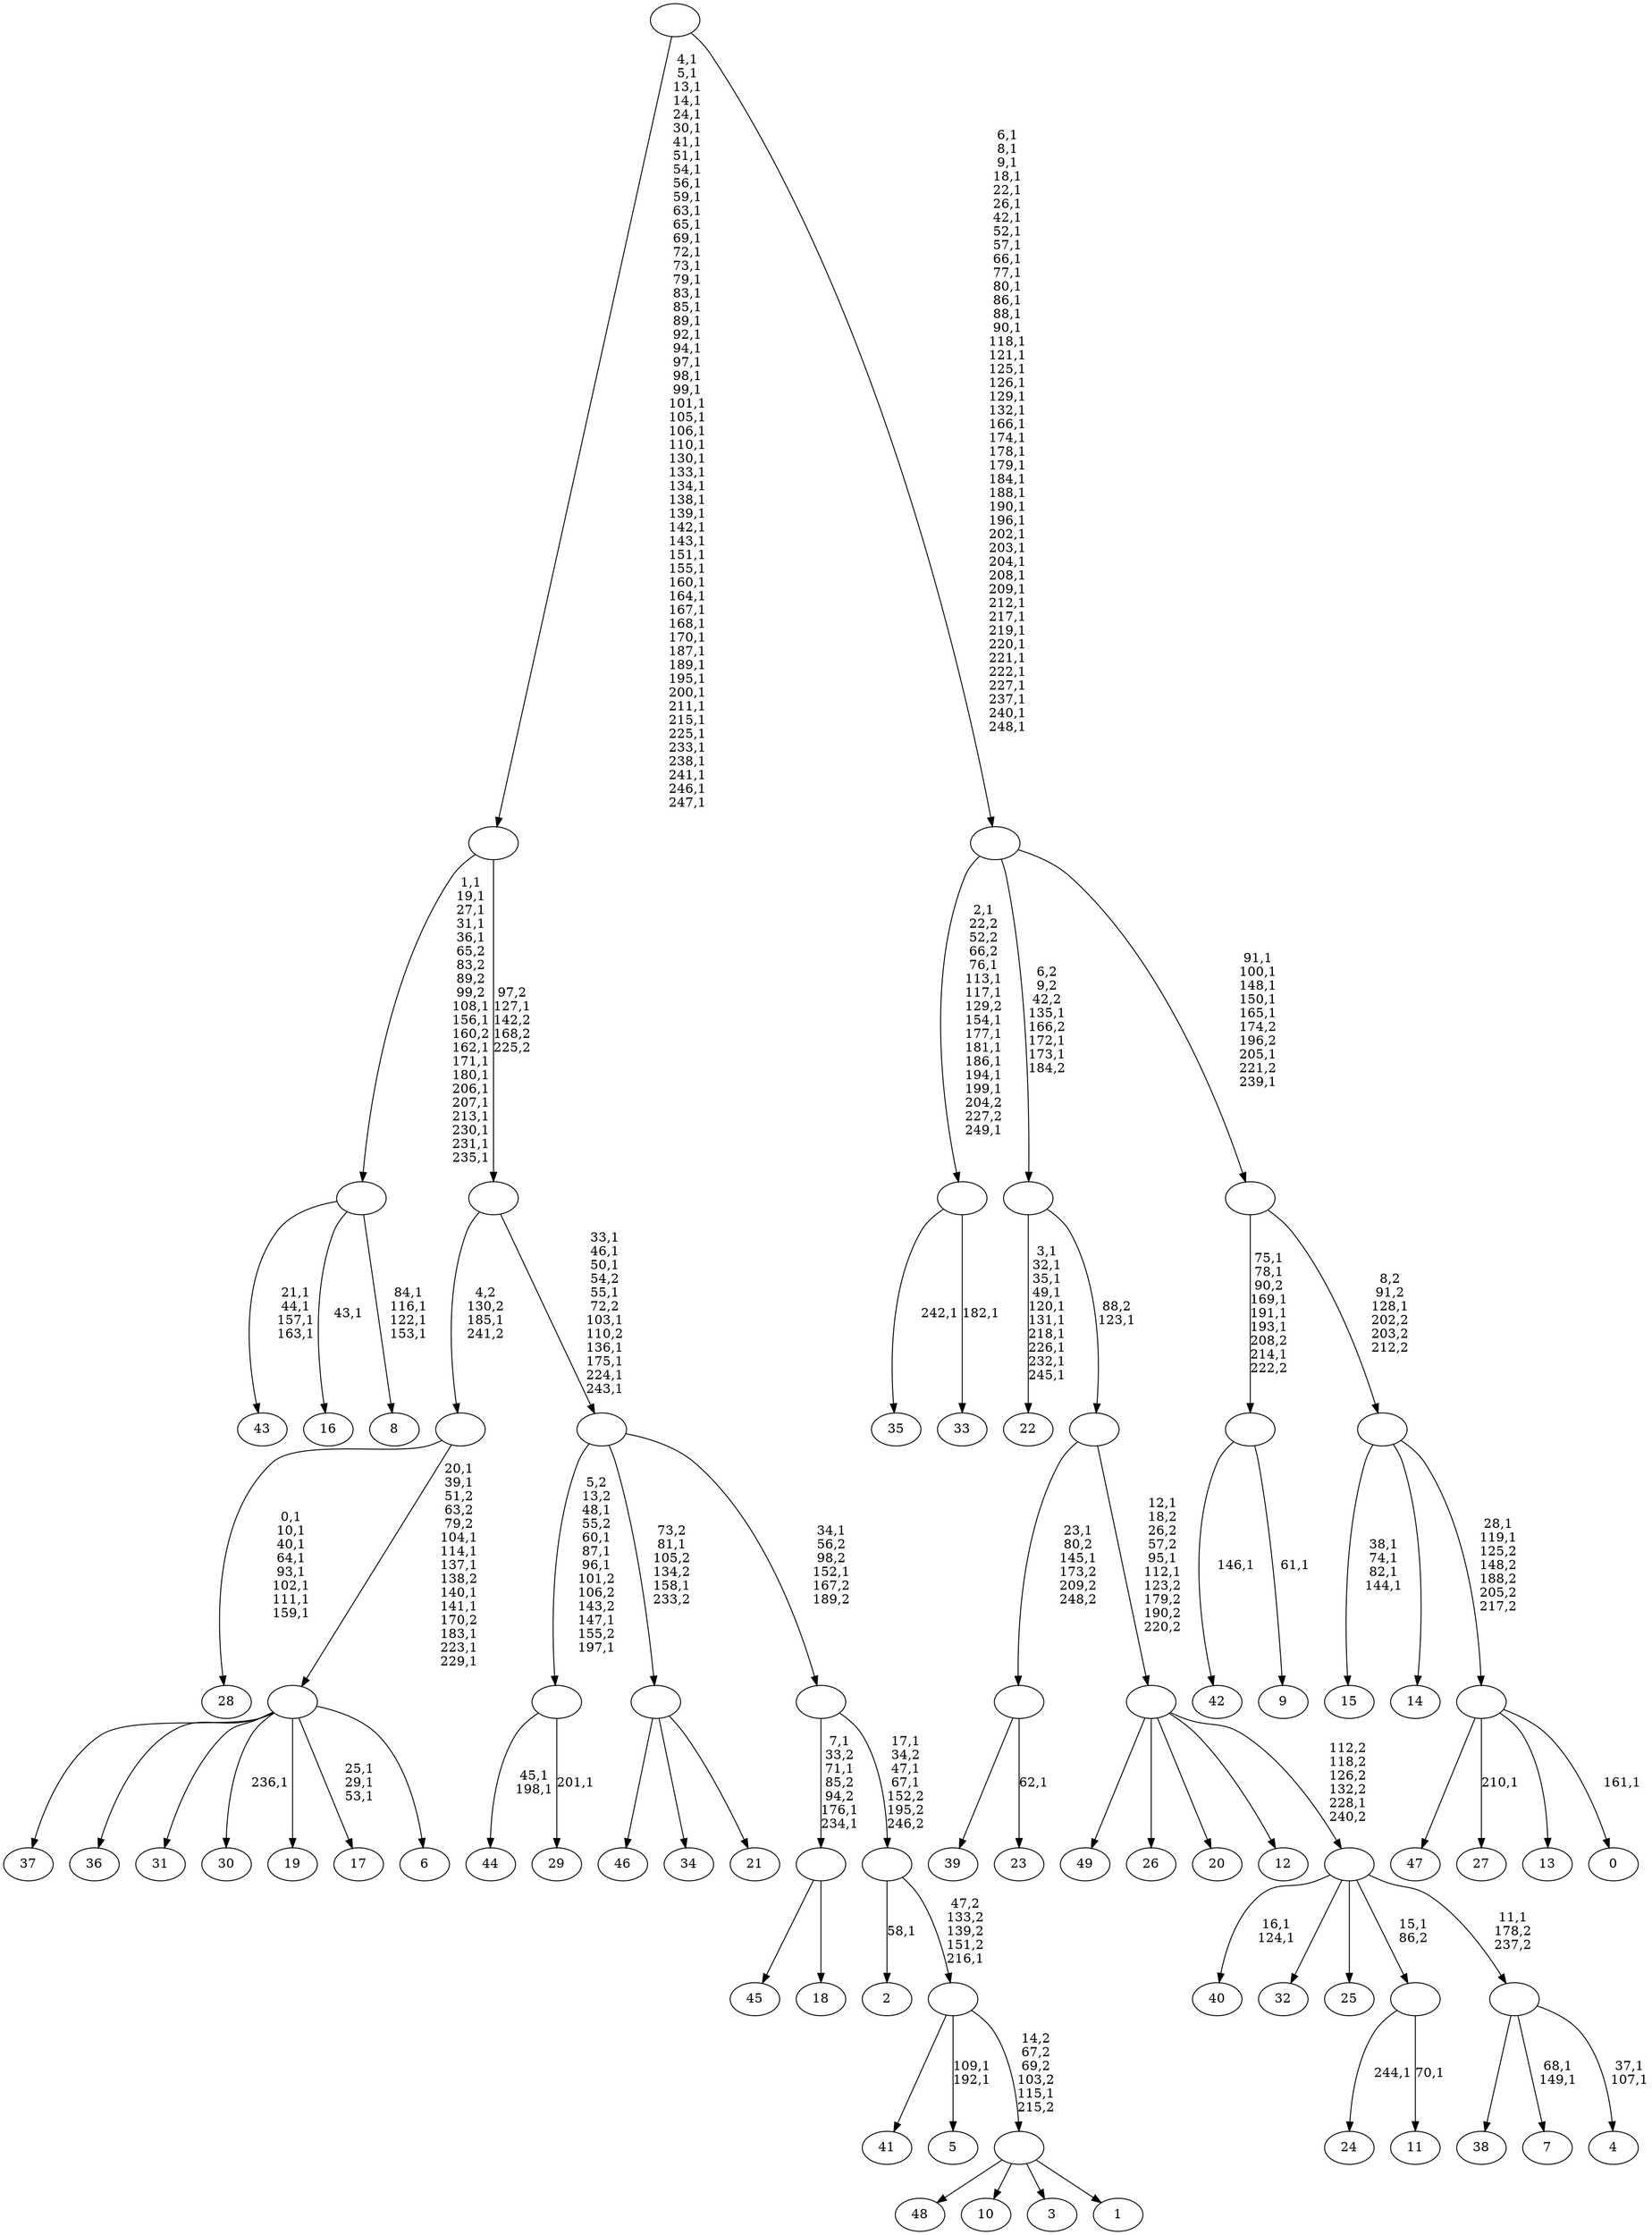 digraph T {
	300 [label="49"]
	299 [label="48"]
	298 [label="47"]
	297 [label="46"]
	296 [label="45"]
	295 [label="44"]
	292 [label="43"]
	287 [label="42"]
	285 [label="41"]
	284 [label="40"]
	281 [label="39"]
	280 [label="38"]
	279 [label="37"]
	278 [label="36"]
	277 [label="35"]
	275 [label="34"]
	274 [label="33"]
	272 [label=""]
	261 [label="32"]
	260 [label="31"]
	259 [label="30"]
	257 [label="29"]
	255 [label=""]
	249 [label="28"]
	240 [label="27"]
	238 [label="26"]
	237 [label="25"]
	236 [label="24"]
	234 [label="23"]
	232 [label=""]
	230 [label="22"]
	219 [label="21"]
	218 [label=""]
	216 [label="20"]
	215 [label="19"]
	214 [label="18"]
	213 [label=""]
	209 [label="17"]
	205 [label="16"]
	203 [label="15"]
	198 [label="14"]
	197 [label="13"]
	196 [label="12"]
	195 [label="11"]
	193 [label=""]
	192 [label="10"]
	191 [label="9"]
	189 [label=""]
	183 [label="8"]
	178 [label=""]
	162 [label="7"]
	159 [label="6"]
	158 [label=""]
	148 [label=""]
	147 [label="5"]
	144 [label="4"]
	141 [label=""]
	140 [label=""]
	139 [label=""]
	136 [label=""]
	135 [label=""]
	132 [label="3"]
	131 [label="2"]
	129 [label="1"]
	128 [label=""]
	127 [label=""]
	126 [label=""]
	123 [label=""]
	121 [label=""]
	112 [label=""]
	111 [label=""]
	56 [label="0"]
	54 [label=""]
	52 [label=""]
	51 [label=""]
	44 [label=""]
	0 [label=""]
	272 -> 274 [label="182,1"]
	272 -> 277 [label="242,1"]
	255 -> 257 [label="201,1"]
	255 -> 295 [label="45,1\n198,1"]
	232 -> 234 [label="62,1"]
	232 -> 281 [label=""]
	218 -> 297 [label=""]
	218 -> 275 [label=""]
	218 -> 219 [label=""]
	213 -> 296 [label=""]
	213 -> 214 [label=""]
	193 -> 195 [label="70,1"]
	193 -> 236 [label="244,1"]
	189 -> 191 [label="61,1"]
	189 -> 287 [label="146,1"]
	178 -> 183 [label="84,1\n116,1\n122,1\n153,1"]
	178 -> 205 [label="43,1"]
	178 -> 292 [label="21,1\n44,1\n157,1\n163,1"]
	158 -> 209 [label="25,1\n29,1\n53,1"]
	158 -> 259 [label="236,1"]
	158 -> 279 [label=""]
	158 -> 278 [label=""]
	158 -> 260 [label=""]
	158 -> 215 [label=""]
	158 -> 159 [label=""]
	148 -> 158 [label="20,1\n39,1\n51,2\n63,2\n79,2\n104,1\n114,1\n137,1\n138,2\n140,1\n141,1\n170,2\n183,1\n223,1\n229,1"]
	148 -> 249 [label="0,1\n10,1\n40,1\n64,1\n93,1\n102,1\n111,1\n159,1"]
	141 -> 144 [label="37,1\n107,1"]
	141 -> 162 [label="68,1\n149,1"]
	141 -> 280 [label=""]
	140 -> 284 [label="16,1\n124,1"]
	140 -> 261 [label=""]
	140 -> 237 [label=""]
	140 -> 193 [label="15,1\n86,2"]
	140 -> 141 [label="11,1\n178,2\n237,2"]
	139 -> 300 [label=""]
	139 -> 238 [label=""]
	139 -> 216 [label=""]
	139 -> 196 [label=""]
	139 -> 140 [label="112,2\n118,2\n126,2\n132,2\n228,1\n240,2"]
	136 -> 139 [label="12,1\n18,2\n26,2\n57,2\n95,1\n112,1\n123,2\n179,2\n190,2\n220,2"]
	136 -> 232 [label="23,1\n80,2\n145,1\n173,2\n209,2\n248,2"]
	135 -> 230 [label="3,1\n32,1\n35,1\n49,1\n120,1\n131,1\n218,1\n226,1\n232,1\n245,1"]
	135 -> 136 [label="88,2\n123,1"]
	128 -> 299 [label=""]
	128 -> 192 [label=""]
	128 -> 132 [label=""]
	128 -> 129 [label=""]
	127 -> 147 [label="109,1\n192,1"]
	127 -> 285 [label=""]
	127 -> 128 [label="14,2\n67,2\n69,2\n103,2\n115,1\n215,2"]
	126 -> 131 [label="58,1"]
	126 -> 127 [label="47,2\n133,2\n139,2\n151,2\n216,1"]
	123 -> 126 [label="17,1\n34,2\n47,1\n67,1\n152,2\n195,2\n246,2"]
	123 -> 213 [label="7,1\n33,2\n71,1\n85,2\n94,2\n176,1\n234,1"]
	121 -> 123 [label="34,1\n56,2\n98,2\n152,1\n167,2\n189,2"]
	121 -> 218 [label="73,2\n81,1\n105,2\n134,2\n158,1\n233,2"]
	121 -> 255 [label="5,2\n13,2\n48,1\n55,2\n60,1\n87,1\n96,1\n101,2\n106,2\n143,2\n147,1\n155,2\n197,1"]
	112 -> 121 [label="33,1\n46,1\n50,1\n54,2\n55,1\n72,2\n103,1\n110,2\n136,1\n175,1\n224,1\n243,1"]
	112 -> 148 [label="4,2\n130,2\n185,1\n241,2"]
	111 -> 178 [label="1,1\n19,1\n27,1\n31,1\n36,1\n65,2\n83,2\n89,2\n99,2\n108,1\n156,1\n160,2\n162,1\n171,1\n180,1\n206,1\n207,1\n213,1\n230,1\n231,1\n235,1"]
	111 -> 112 [label="97,2\n127,1\n142,2\n168,2\n225,2"]
	54 -> 56 [label="161,1"]
	54 -> 240 [label="210,1"]
	54 -> 298 [label=""]
	54 -> 197 [label=""]
	52 -> 54 [label="28,1\n119,1\n125,2\n148,2\n188,2\n205,2\n217,2"]
	52 -> 203 [label="38,1\n74,1\n82,1\n144,1"]
	52 -> 198 [label=""]
	51 -> 189 [label="75,1\n78,1\n90,2\n169,1\n191,1\n193,1\n208,2\n214,1\n222,2"]
	51 -> 52 [label="8,2\n91,2\n128,1\n202,2\n203,2\n212,2"]
	44 -> 51 [label="91,1\n100,1\n148,1\n150,1\n165,1\n174,2\n196,2\n205,1\n221,2\n239,1"]
	44 -> 135 [label="6,2\n9,2\n42,2\n135,1\n166,2\n172,1\n173,1\n184,2"]
	44 -> 272 [label="2,1\n22,2\n52,2\n66,2\n76,1\n113,1\n117,1\n129,2\n154,1\n177,1\n181,1\n186,1\n194,1\n199,1\n204,2\n227,2\n249,1"]
	0 -> 44 [label="6,1\n8,1\n9,1\n18,1\n22,1\n26,1\n42,1\n52,1\n57,1\n66,1\n77,1\n80,1\n86,1\n88,1\n90,1\n118,1\n121,1\n125,1\n126,1\n129,1\n132,1\n166,1\n174,1\n178,1\n179,1\n184,1\n188,1\n190,1\n196,1\n202,1\n203,1\n204,1\n208,1\n209,1\n212,1\n217,1\n219,1\n220,1\n221,1\n222,1\n227,1\n237,1\n240,1\n248,1"]
	0 -> 111 [label="4,1\n5,1\n13,1\n14,1\n24,1\n30,1\n41,1\n51,1\n54,1\n56,1\n59,1\n63,1\n65,1\n69,1\n72,1\n73,1\n79,1\n83,1\n85,1\n89,1\n92,1\n94,1\n97,1\n98,1\n99,1\n101,1\n105,1\n106,1\n110,1\n130,1\n133,1\n134,1\n138,1\n139,1\n142,1\n143,1\n151,1\n155,1\n160,1\n164,1\n167,1\n168,1\n170,1\n187,1\n189,1\n195,1\n200,1\n211,1\n215,1\n225,1\n233,1\n238,1\n241,1\n246,1\n247,1"]
}
